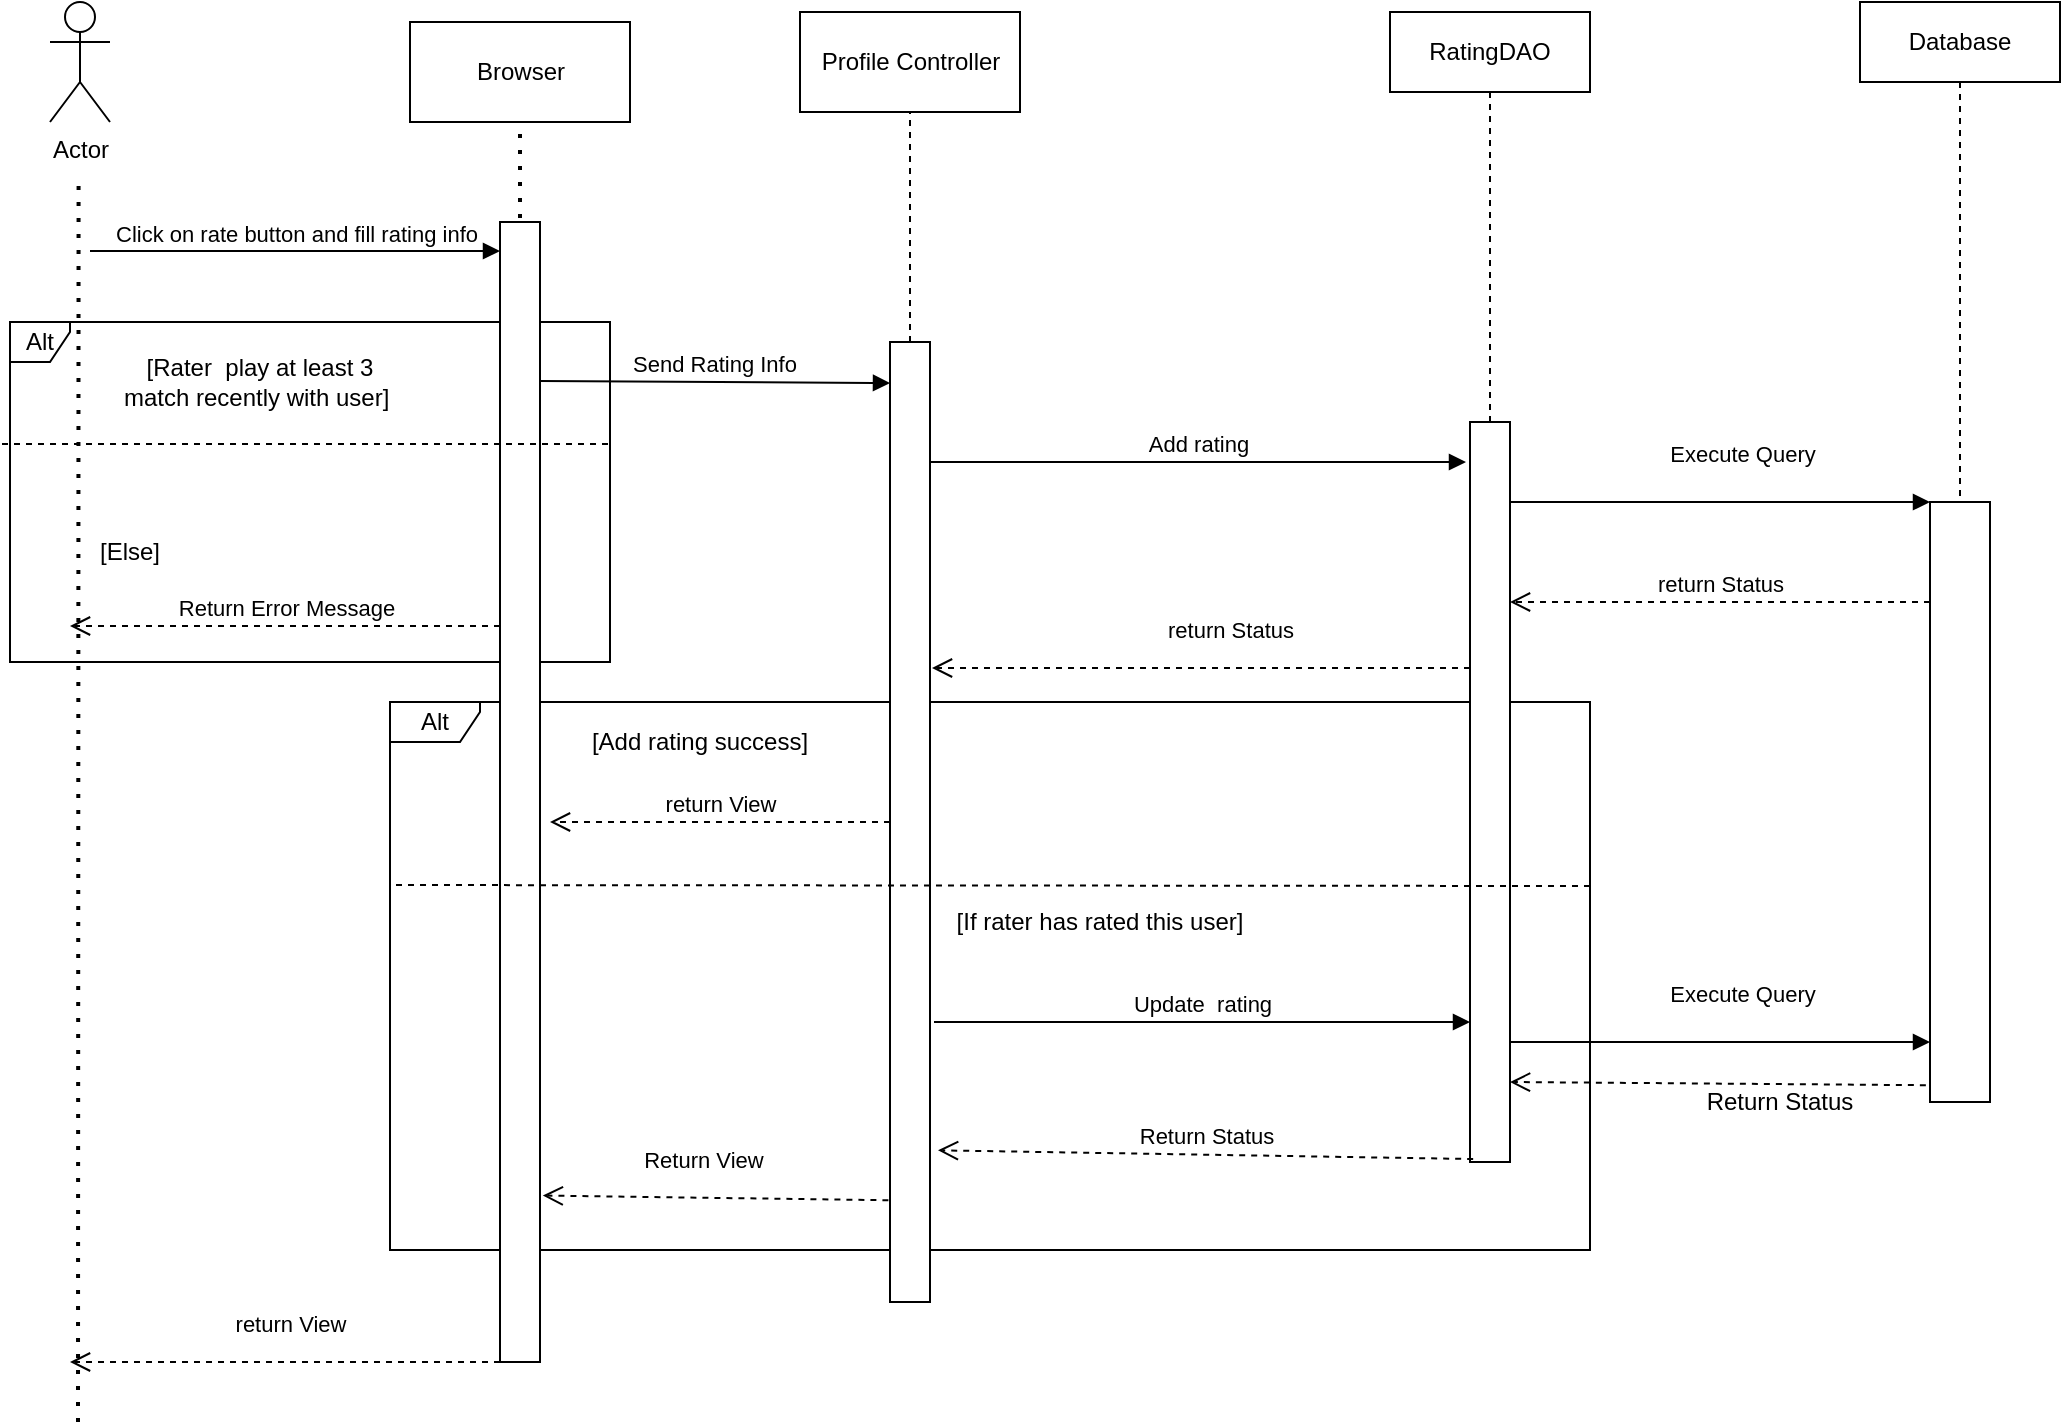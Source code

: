 <mxfile version="14.8.3" type="device"><diagram id="kQH5yJAmEtKNDQKEsTjS" name="Page-1"><mxGraphModel dx="1038" dy="547" grid="1" gridSize="10" guides="1" tooltips="1" connect="1" arrows="1" fold="1" page="1" pageScale="1" pageWidth="1169" pageHeight="827" math="0" shadow="0"><root><mxCell id="0"/><mxCell id="1" parent="0"/><mxCell id="t6Z5kBkMAai5most3q1X-42" value="Alt" style="shape=umlFrame;whiteSpace=wrap;html=1;width=30;height=20;" parent="1" vertex="1"><mxGeometry x="30" y="240" width="300" height="170" as="geometry"/></mxCell><mxCell id="t6Z5kBkMAai5most3q1X-41" value="Alt" style="shape=umlFrame;whiteSpace=wrap;html=1;width=45;height=20;" parent="1" vertex="1"><mxGeometry x="220" y="430" width="600" height="274" as="geometry"/></mxCell><mxCell id="t6Z5kBkMAai5most3q1X-1" value="Actor" style="shape=umlActor;verticalLabelPosition=bottom;verticalAlign=top;html=1;" parent="1" vertex="1"><mxGeometry x="50" y="80" width="30" height="60" as="geometry"/></mxCell><mxCell id="t6Z5kBkMAai5most3q1X-3" value="" style="endArrow=none;dashed=1;html=1;dashPattern=1 3;strokeWidth=2;" parent="1" edge="1"><mxGeometry width="50" height="50" relative="1" as="geometry"><mxPoint x="64" y="790" as="sourcePoint"/><mxPoint x="64.29" y="170" as="targetPoint"/></mxGeometry></mxCell><mxCell id="t6Z5kBkMAai5most3q1X-7" value="Click on rate button and fill rating info" style="html=1;verticalAlign=bottom;endArrow=block;" parent="1" edge="1"><mxGeometry width="80" relative="1" as="geometry"><mxPoint x="70" y="204.5" as="sourcePoint"/><mxPoint x="275" y="204.5" as="targetPoint"/></mxGeometry></mxCell><mxCell id="t6Z5kBkMAai5most3q1X-8" value="Browser" style="html=1;" parent="1" vertex="1"><mxGeometry x="230" y="90" width="110" height="50" as="geometry"/></mxCell><mxCell id="t6Z5kBkMAai5most3q1X-10" value="" style="endArrow=none;dashed=1;html=1;dashPattern=1 3;strokeWidth=2;entryX=0.5;entryY=1;entryDx=0;entryDy=0;" parent="1" target="t6Z5kBkMAai5most3q1X-8" edge="1"><mxGeometry width="50" height="50" relative="1" as="geometry"><mxPoint x="285" y="220" as="sourcePoint"/><mxPoint x="560" y="270" as="targetPoint"/></mxGeometry></mxCell><mxCell id="t6Z5kBkMAai5most3q1X-12" value="" style="rounded=0;whiteSpace=wrap;html=1;" parent="1" vertex="1"><mxGeometry x="275" y="190" width="20" height="570" as="geometry"/></mxCell><mxCell id="t6Z5kBkMAai5most3q1X-14" value="Profile Controller" style="html=1;" parent="1" vertex="1"><mxGeometry x="425" y="85" width="110" height="50" as="geometry"/></mxCell><mxCell id="t6Z5kBkMAai5most3q1X-18" value="" style="rounded=0;whiteSpace=wrap;html=1;" parent="1" vertex="1"><mxGeometry x="470" y="250" width="20" height="480" as="geometry"/></mxCell><mxCell id="t6Z5kBkMAai5most3q1X-19" value="Send Rating Info" style="html=1;verticalAlign=bottom;endArrow=block;" parent="1" edge="1"><mxGeometry width="80" relative="1" as="geometry"><mxPoint x="295" y="269.5" as="sourcePoint"/><mxPoint x="470" y="270.5" as="targetPoint"/></mxGeometry></mxCell><mxCell id="t6Z5kBkMAai5most3q1X-27" value="" style="html=1;points=[];perimeter=orthogonalPerimeter;" parent="1" vertex="1"><mxGeometry x="760" y="290" width="20" height="370" as="geometry"/></mxCell><mxCell id="t6Z5kBkMAai5most3q1X-28" value="" style="endArrow=none;dashed=1;html=1;entryX=0.5;entryY=1;entryDx=0;entryDy=0;exitX=0.5;exitY=0;exitDx=0;exitDy=0;" parent="1" source="t6Z5kBkMAai5most3q1X-18" target="t6Z5kBkMAai5most3q1X-14" edge="1"><mxGeometry width="50" height="50" relative="1" as="geometry"><mxPoint x="360" y="200" as="sourcePoint"/><mxPoint x="580" y="250" as="targetPoint"/></mxGeometry></mxCell><mxCell id="t6Z5kBkMAai5most3q1X-31" value="Add rating" style="html=1;verticalAlign=bottom;endArrow=block;" parent="1" edge="1"><mxGeometry width="80" relative="1" as="geometry"><mxPoint x="490" y="310" as="sourcePoint"/><mxPoint x="758" y="310" as="targetPoint"/></mxGeometry></mxCell><mxCell id="t6Z5kBkMAai5most3q1X-33" value="RatingDAO" style="shape=umlLifeline;perimeter=lifelinePerimeter;whiteSpace=wrap;html=1;container=1;collapsible=0;recursiveResize=0;outlineConnect=0;" parent="1" vertex="1"><mxGeometry x="720" y="85" width="100" height="205" as="geometry"/></mxCell><mxCell id="t6Z5kBkMAai5most3q1X-34" value="Execute Query" style="html=1;verticalAlign=bottom;endArrow=block;strokeWidth=1;" parent="1" target="t6Z5kBkMAai5most3q1X-35" edge="1"><mxGeometry x="0.1" y="15" width="80" relative="1" as="geometry"><mxPoint x="780" y="330" as="sourcePoint"/><mxPoint x="980" y="330" as="targetPoint"/><mxPoint as="offset"/></mxGeometry></mxCell><mxCell id="t6Z5kBkMAai5most3q1X-35" value="" style="html=1;points=[];perimeter=orthogonalPerimeter;" parent="1" vertex="1"><mxGeometry x="990" y="330" width="30" height="300" as="geometry"/></mxCell><mxCell id="t6Z5kBkMAai5most3q1X-36" value="Database" style="shape=umlLifeline;perimeter=lifelinePerimeter;whiteSpace=wrap;html=1;container=1;collapsible=0;recursiveResize=0;outlineConnect=0;" parent="1" vertex="1"><mxGeometry x="955" y="80" width="100" height="250" as="geometry"/></mxCell><mxCell id="t6Z5kBkMAai5most3q1X-37" value="Return status" style="html=1;verticalAlign=bottom;endArrow=open;dashed=1;endSize=8;strokeWidth=1;exitX=-0.069;exitY=0.972;exitDx=0;exitDy=0;exitPerimeter=0;" parent="1" source="t6Z5kBkMAai5most3q1X-35" edge="1"><mxGeometry x="-0.149" y="-34" relative="1" as="geometry"><mxPoint x="988" y="561" as="sourcePoint"/><mxPoint x="780" y="620" as="targetPoint"/><mxPoint as="offset"/></mxGeometry></mxCell><mxCell id="t6Z5kBkMAai5most3q1X-38" value="Return Status" style="html=1;verticalAlign=bottom;endArrow=open;dashed=1;endSize=8;strokeWidth=1;exitX=0.079;exitY=0.996;exitDx=0;exitDy=0;exitPerimeter=0;entryX=1.2;entryY=0.842;entryDx=0;entryDy=0;entryPerimeter=0;" parent="1" source="t6Z5kBkMAai5most3q1X-27" edge="1" target="t6Z5kBkMAai5most3q1X-18"><mxGeometry relative="1" as="geometry"><mxPoint x="750" y="580" as="sourcePoint"/><mxPoint x="492" y="678" as="targetPoint"/></mxGeometry></mxCell><mxCell id="t6Z5kBkMAai5most3q1X-39" value="Return View&amp;nbsp;" style="html=1;verticalAlign=bottom;endArrow=open;dashed=1;endSize=8;strokeWidth=1;exitX=-0.04;exitY=0.894;exitDx=0;exitDy=0;exitPerimeter=0;entryX=1.07;entryY=0.854;entryDx=0;entryDy=0;entryPerimeter=0;" parent="1" source="t6Z5kBkMAai5most3q1X-18" edge="1" target="t6Z5kBkMAai5most3q1X-12"><mxGeometry x="0.059" y="-10" relative="1" as="geometry"><mxPoint x="470" y="630" as="sourcePoint"/><mxPoint x="299" y="730" as="targetPoint"/><mxPoint as="offset"/></mxGeometry></mxCell><mxCell id="t6Z5kBkMAai5most3q1X-40" value="return View" style="html=1;verticalAlign=bottom;endArrow=open;dashed=1;endSize=8;strokeWidth=1;exitX=0;exitY=1;exitDx=0;exitDy=0;" parent="1" source="t6Z5kBkMAai5most3q1X-12" edge="1"><mxGeometry x="-0.023" y="-10" relative="1" as="geometry"><mxPoint x="260" y="660" as="sourcePoint"/><mxPoint x="60" y="760" as="targetPoint"/><mxPoint as="offset"/></mxGeometry></mxCell><mxCell id="t6Z5kBkMAai5most3q1X-47" value="[Rater&amp;nbsp; play at least 3 match recently with user]&amp;nbsp;" style="text;html=1;strokeColor=none;fillColor=none;align=center;verticalAlign=middle;whiteSpace=wrap;rounded=0;" parent="1" vertex="1"><mxGeometry x="80" y="250" width="150" height="40" as="geometry"/></mxCell><mxCell id="t6Z5kBkMAai5most3q1X-48" value="Return Error Message" style="html=1;verticalAlign=bottom;endArrow=open;dashed=1;endSize=8;strokeWidth=1;" parent="1" edge="1"><mxGeometry relative="1" as="geometry"><mxPoint x="275" y="392" as="sourcePoint"/><mxPoint x="60" y="392" as="targetPoint"/></mxGeometry></mxCell><mxCell id="t6Z5kBkMAai5most3q1X-49" value="[Else]" style="text;html=1;strokeColor=none;fillColor=none;align=center;verticalAlign=middle;whiteSpace=wrap;rounded=0;" parent="1" vertex="1"><mxGeometry x="70" y="340" width="40" height="30" as="geometry"/></mxCell><mxCell id="Et5tPUNLs_jY9PQAaF9L-5" value="return Status" style="html=1;verticalAlign=bottom;endArrow=open;dashed=1;endSize=8;" parent="1" edge="1"><mxGeometry relative="1" as="geometry"><mxPoint x="990" y="380" as="sourcePoint"/><mxPoint x="780" y="380" as="targetPoint"/></mxGeometry></mxCell><mxCell id="Et5tPUNLs_jY9PQAaF9L-6" value="return Status" style="html=1;verticalAlign=bottom;endArrow=open;dashed=1;endSize=8;" parent="1" edge="1"><mxGeometry x="-0.108" y="-10" relative="1" as="geometry"><mxPoint x="760" y="413" as="sourcePoint"/><mxPoint x="491" y="413" as="targetPoint"/><mxPoint as="offset"/></mxGeometry></mxCell><mxCell id="Et5tPUNLs_jY9PQAaF9L-7" value="return View" style="html=1;verticalAlign=bottom;endArrow=open;dashed=1;endSize=8;" parent="1" edge="1"><mxGeometry relative="1" as="geometry"><mxPoint x="470" y="490" as="sourcePoint"/><mxPoint x="300" y="490" as="targetPoint"/></mxGeometry></mxCell><mxCell id="Et5tPUNLs_jY9PQAaF9L-8" value="" style="endArrow=none;dashed=1;html=1;entryX=0.001;entryY=0.334;entryDx=0;entryDy=0;entryPerimeter=0;" parent="1" target="t6Z5kBkMAai5most3q1X-41" edge="1"><mxGeometry width="50" height="50" relative="1" as="geometry"><mxPoint x="820" y="522" as="sourcePoint"/><mxPoint x="620" y="560" as="targetPoint"/></mxGeometry></mxCell><mxCell id="Et5tPUNLs_jY9PQAaF9L-9" value="Update&amp;nbsp; rating" style="html=1;verticalAlign=bottom;endArrow=block;" parent="1" edge="1"><mxGeometry width="80" relative="1" as="geometry"><mxPoint x="492" y="590" as="sourcePoint"/><mxPoint x="760" y="590" as="targetPoint"/></mxGeometry></mxCell><mxCell id="Et5tPUNLs_jY9PQAaF9L-11" value="" style="endArrow=none;dashed=1;html=1;" parent="1" edge="1"><mxGeometry width="50" height="50" relative="1" as="geometry"><mxPoint x="26" y="301" as="sourcePoint"/><mxPoint x="330" y="301" as="targetPoint"/></mxGeometry></mxCell><mxCell id="Et5tPUNLs_jY9PQAaF9L-12" value="[If rater has rated this user]" style="text;html=1;strokeColor=none;fillColor=none;align=center;verticalAlign=middle;whiteSpace=wrap;rounded=0;" parent="1" vertex="1"><mxGeometry x="500" y="530" width="150" height="20" as="geometry"/></mxCell><mxCell id="KCA85cZLU9chceZ3Q6EM-1" value="Execute Query" style="html=1;verticalAlign=bottom;endArrow=block;strokeWidth=1;" edge="1" parent="1"><mxGeometry x="0.1" y="15" width="80" relative="1" as="geometry"><mxPoint x="780" y="600" as="sourcePoint"/><mxPoint x="990" y="600" as="targetPoint"/><mxPoint as="offset"/></mxGeometry></mxCell><mxCell id="KCA85cZLU9chceZ3Q6EM-2" value="Return Status" style="text;html=1;strokeColor=none;fillColor=none;align=center;verticalAlign=middle;whiteSpace=wrap;rounded=0;" vertex="1" parent="1"><mxGeometry x="870" y="620" width="90" height="20" as="geometry"/></mxCell><mxCell id="KCA85cZLU9chceZ3Q6EM-3" value="[Add rating success]" style="text;html=1;strokeColor=none;fillColor=none;align=center;verticalAlign=middle;whiteSpace=wrap;rounded=0;" vertex="1" parent="1"><mxGeometry x="300" y="440" width="150" height="20" as="geometry"/></mxCell></root></mxGraphModel></diagram></mxfile>